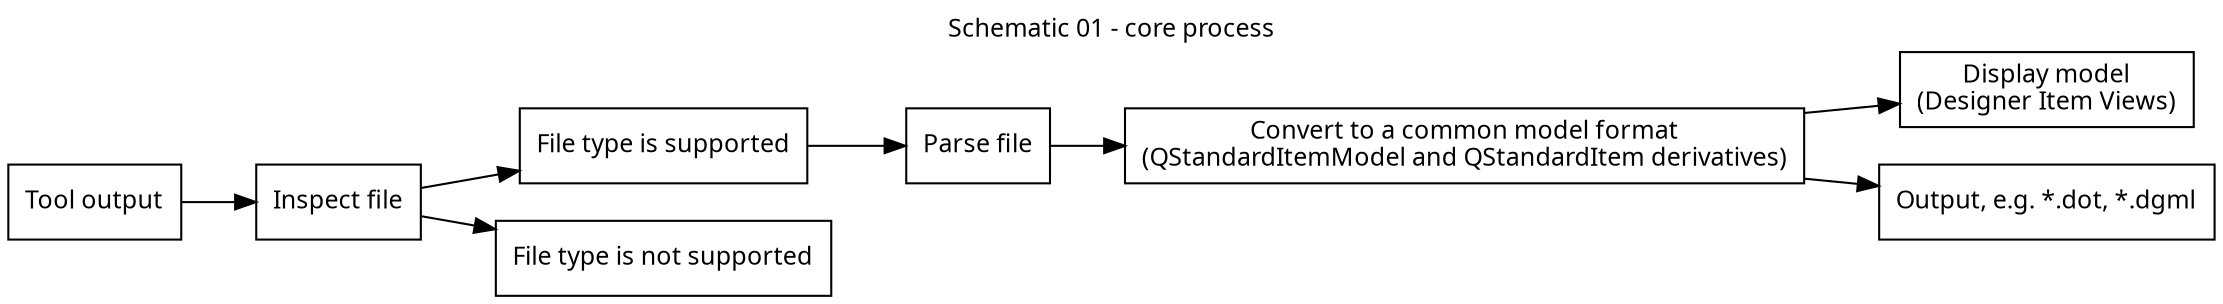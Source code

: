 strict digraph core_process{
	rankdir=LR;
	graph [fontname="JetBrains Mono",fontsize="12"];
	compound=true;labelloc="t";label="Schematic 01 - core process";
	
	// Vertices
	tool_output [shape=box,fontcolor="Black",color="#000000",fontname="JetBrains Mono",fontsize="12",label="Tool output",style="solid"];
	file_type [shape=box,fontcolor="Black",color="#000000",fontname="JetBrains Mono",fontsize="12",label="Inspect file",style="solid"];
	file_type_supported [shape=box,fontcolor="Black",color="#000000",fontname="JetBrains Mono",fontsize="12",label="File type is supported",style="solid"];
	file_type_unsupported [shape=box,fontcolor="Black",color="#000000",fontname="JetBrains Mono",fontsize="12",label="File type is not supported",style="solid"];
	parse_file [shape=box,fontcolor="Black",color="#000000",fontname="JetBrains Mono",fontsize="12",label="Parse file",style="solid"];
	common_format [shape=box,fontcolor="Black",color="#000000",fontname="JetBrains Mono",fontsize="12",label="Convert to a common model format\n(QStandardItemModel and QStandardItem derivatives)",style="solid"];
	display [shape=box,fontcolor="Black",color="#000000",fontname="JetBrains Mono",fontsize="12",label="Display model\n(Designer Item Views)",style="solid"];
	convert [shape=box,fontcolor="Black",color="#000000",fontname="JetBrains Mono",fontsize="12",label="Output, e.g. *.dot, *.dgml",style="solid"];
	
	// Edges
	tool_output->file_type [color="Black",label=""];
	file_type->file_type_supported [color="Black",label=""];
	file_type->file_type_unsupported [color="Black",label=""];
	file_type_supported->parse_file [color="Black",label=""];
	parse_file->common_format [color="Black",label=""];
	common_format->display [color="Black",label=""];
	common_format->convert [color="Black",label=""];
}